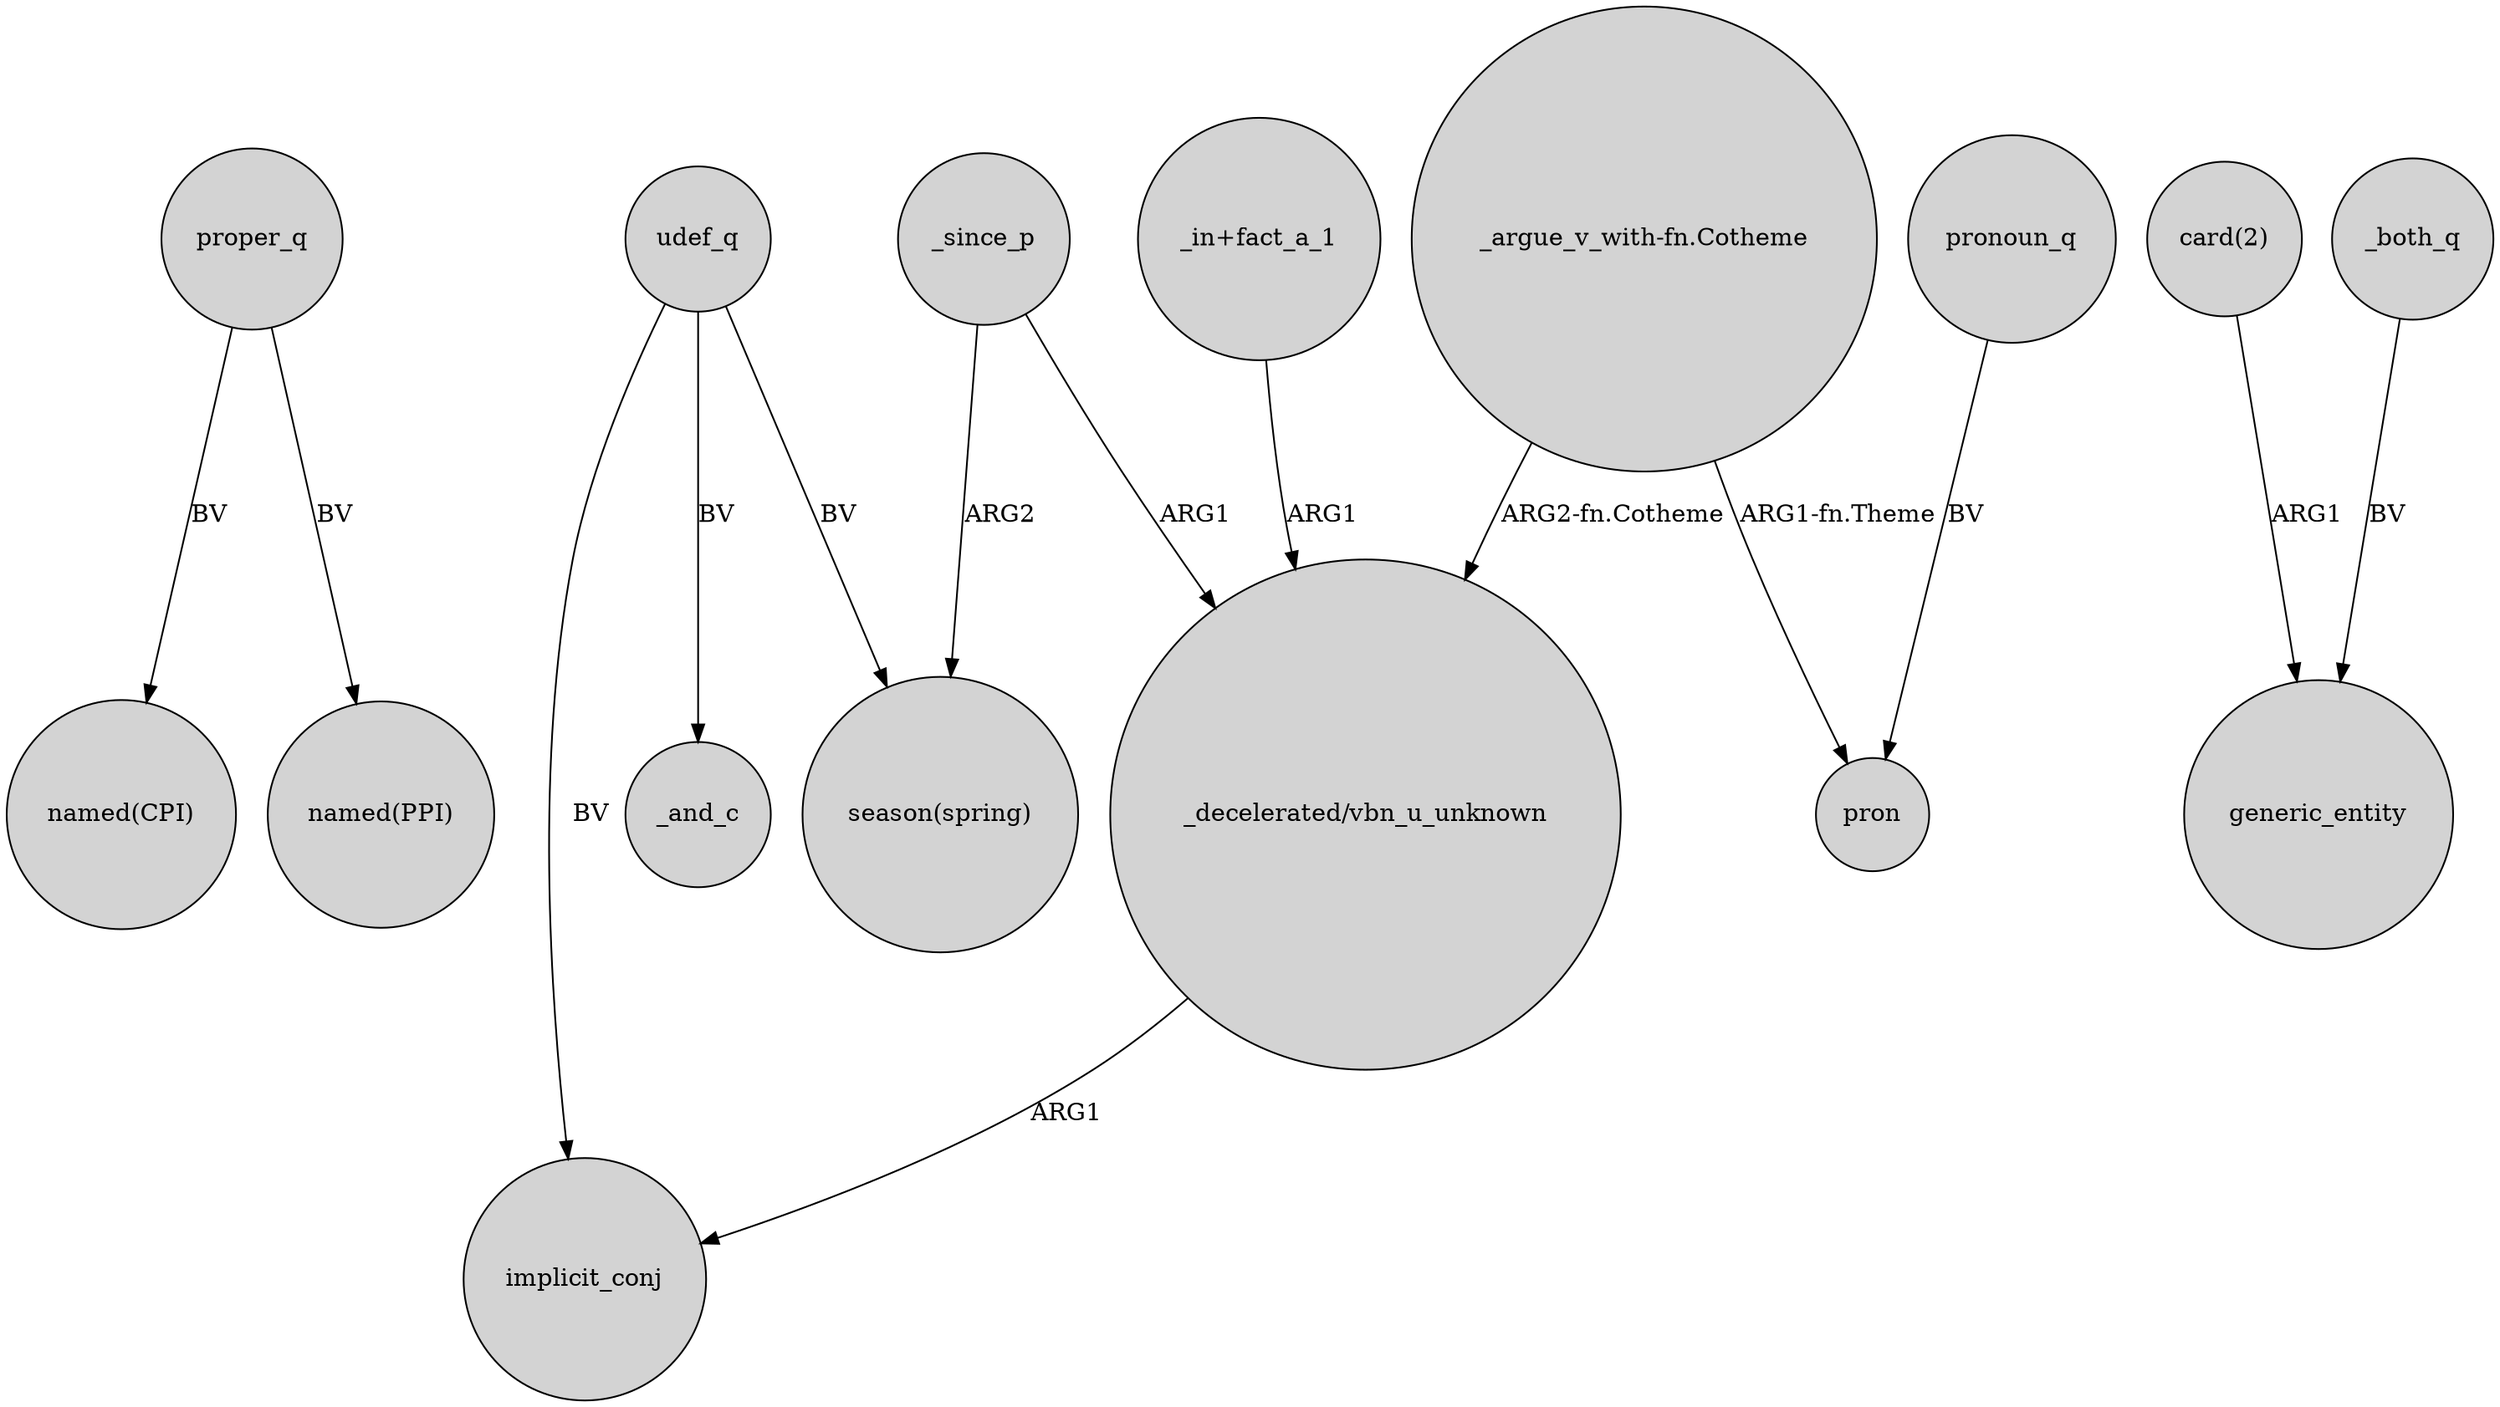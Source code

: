 digraph {
	node [shape=circle style=filled]
	proper_q -> "named(CPI)" [label=BV]
	"_argue_v_with-fn.Cotheme" -> pron [label="ARG1-fn.Theme"]
	udef_q -> _and_c [label=BV]
	_since_p -> "_decelerated/vbn_u_unknown" [label=ARG1]
	"card(2)" -> generic_entity [label=ARG1]
	udef_q -> "season(spring)" [label=BV]
	"_in+fact_a_1" -> "_decelerated/vbn_u_unknown" [label=ARG1]
	_since_p -> "season(spring)" [label=ARG2]
	udef_q -> implicit_conj [label=BV]
	pronoun_q -> pron [label=BV]
	"_argue_v_with-fn.Cotheme" -> "_decelerated/vbn_u_unknown" [label="ARG2-fn.Cotheme"]
	proper_q -> "named(PPI)" [label=BV]
	_both_q -> generic_entity [label=BV]
	"_decelerated/vbn_u_unknown" -> implicit_conj [label=ARG1]
}
